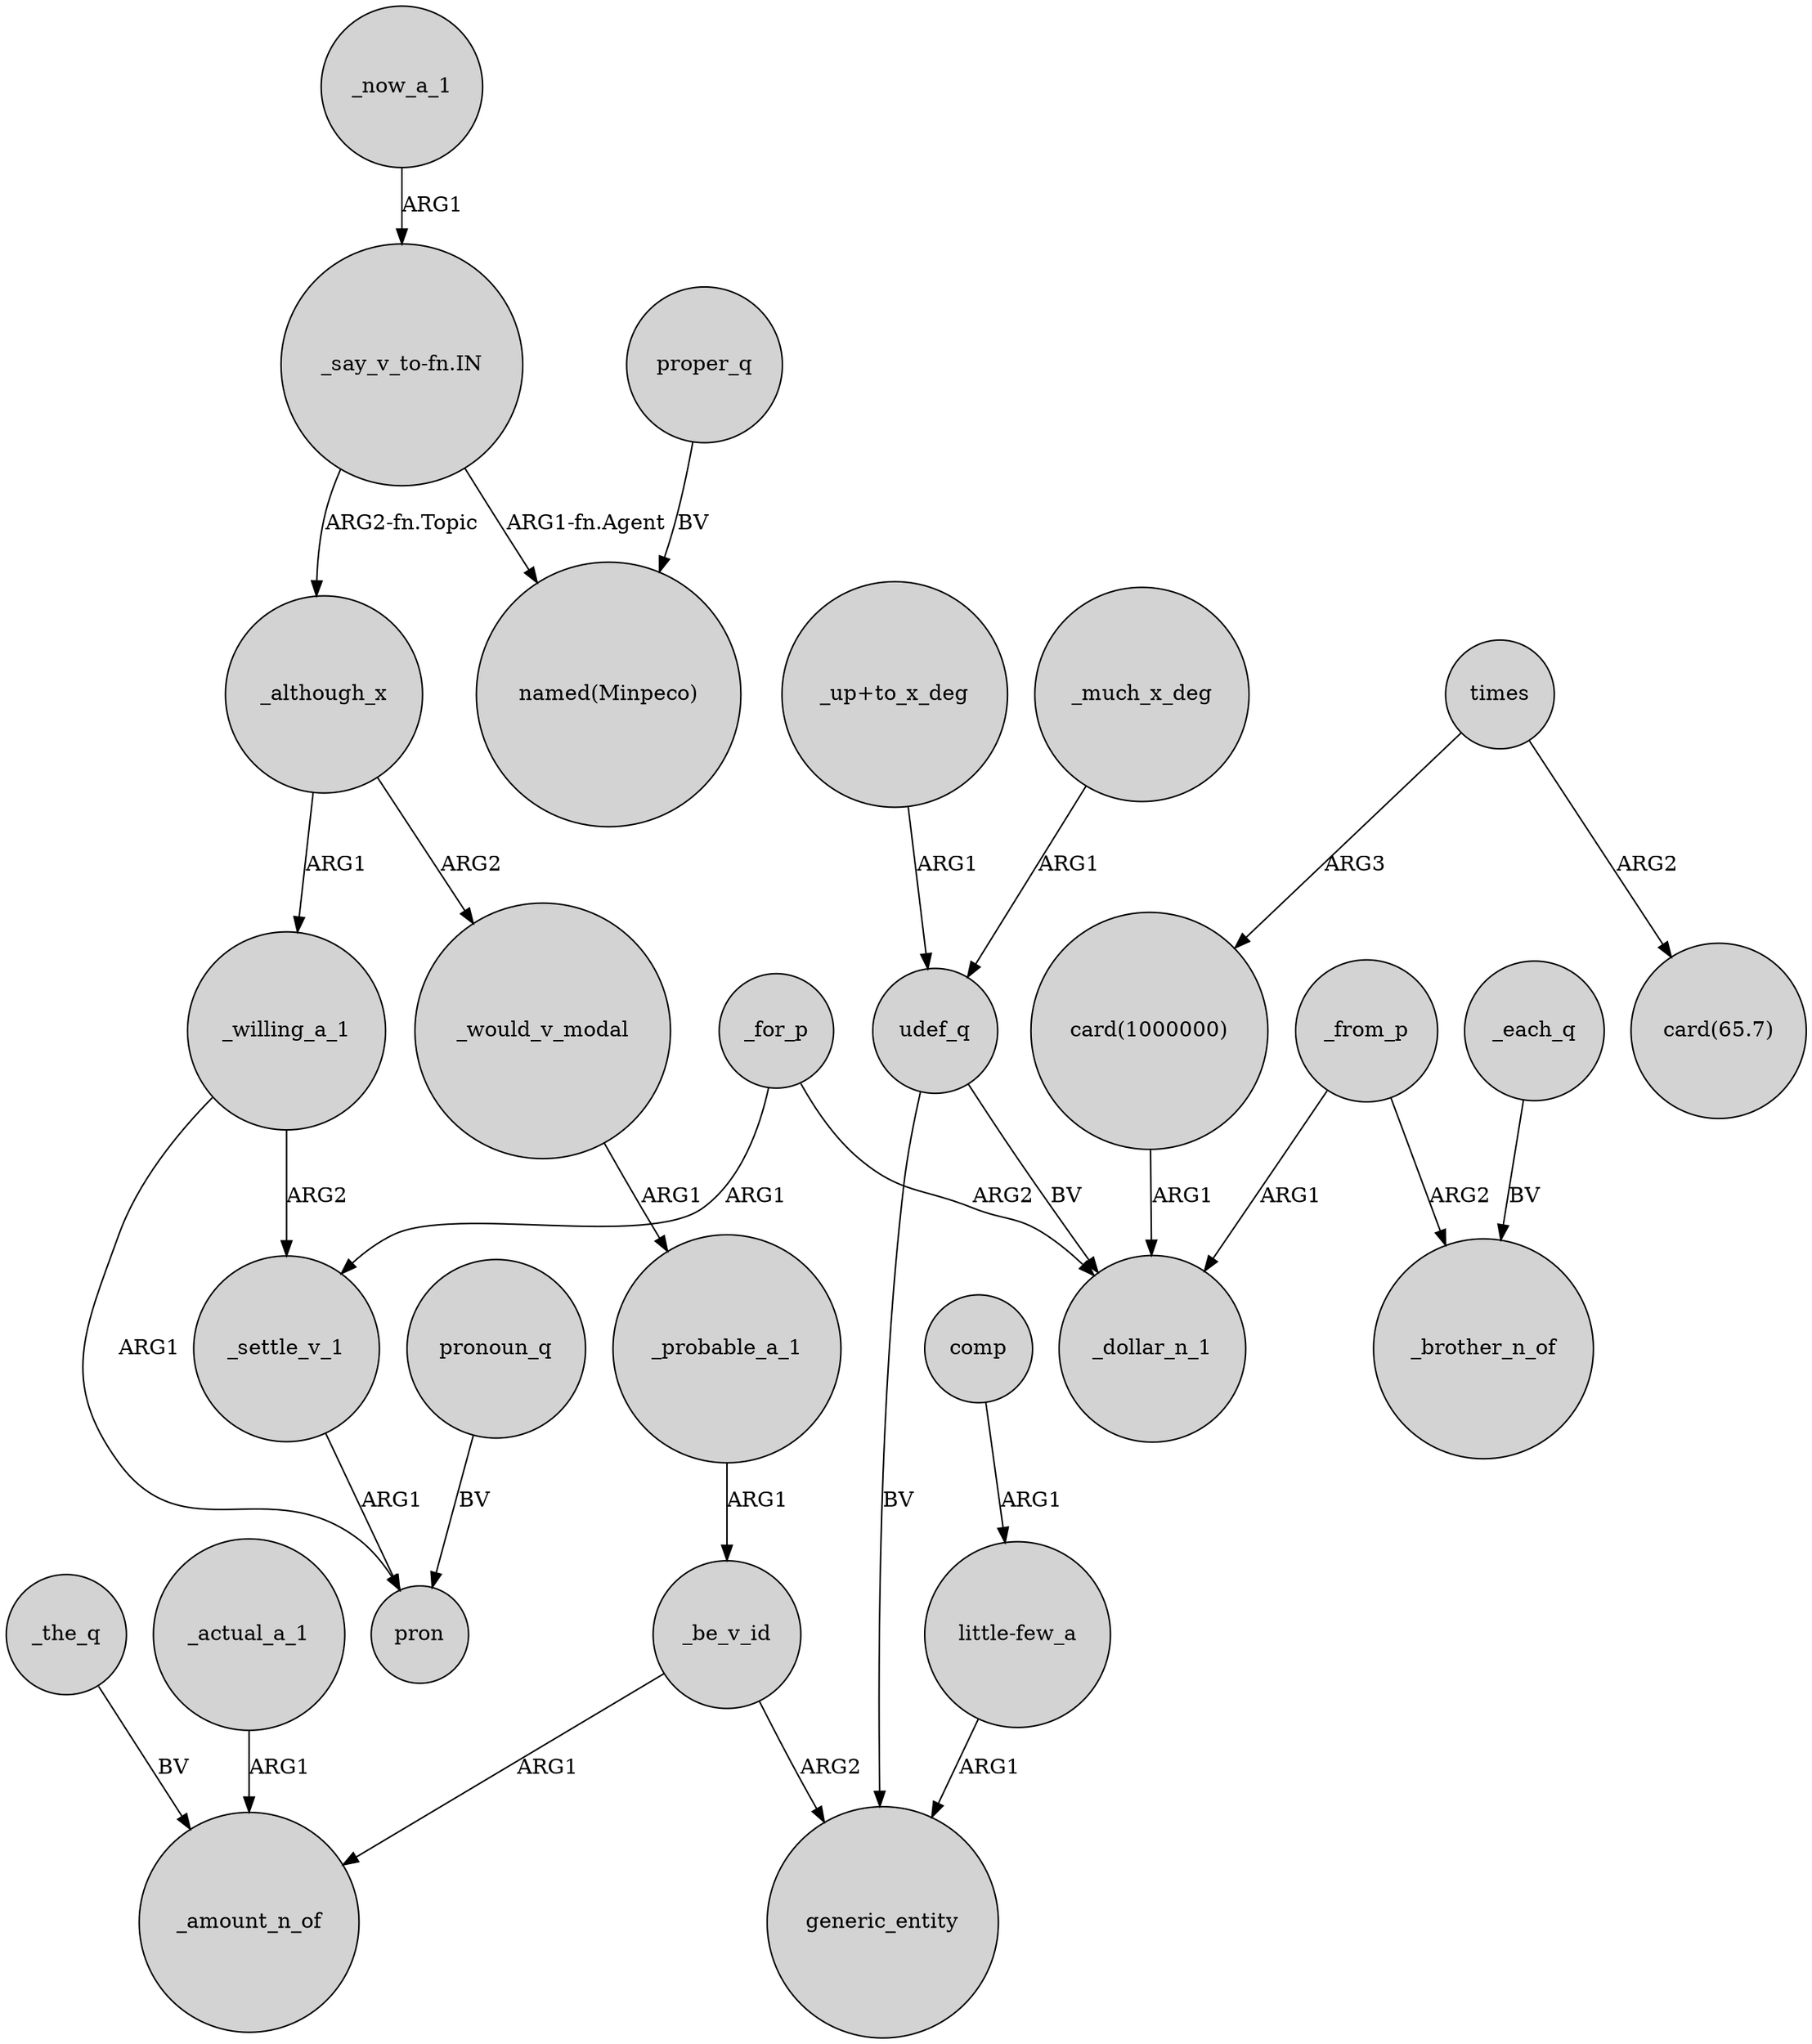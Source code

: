 digraph {
	node [shape=circle style=filled]
	"card(1000000)" -> _dollar_n_1 [label=ARG1]
	_each_q -> _brother_n_of [label=BV]
	udef_q -> generic_entity [label=BV]
	"_up+to_x_deg" -> udef_q [label=ARG1]
	_the_q -> _amount_n_of [label=BV]
	_from_p -> _dollar_n_1 [label=ARG1]
	_for_p -> _dollar_n_1 [label=ARG2]
	times -> "card(65.7)" [label=ARG2]
	_probable_a_1 -> _be_v_id [label=ARG1]
	_willing_a_1 -> _settle_v_1 [label=ARG2]
	proper_q -> "named(Minpeco)" [label=BV]
	_now_a_1 -> "_say_v_to-fn.IN" [label=ARG1]
	_would_v_modal -> _probable_a_1 [label=ARG1]
	"_say_v_to-fn.IN" -> _although_x [label="ARG2-fn.Topic"]
	_from_p -> _brother_n_of [label=ARG2]
	"_say_v_to-fn.IN" -> "named(Minpeco)" [label="ARG1-fn.Agent"]
	_be_v_id -> generic_entity [label=ARG2]
	_although_x -> _willing_a_1 [label=ARG1]
	pronoun_q -> pron [label=BV]
	_although_x -> _would_v_modal [label=ARG2]
	_willing_a_1 -> pron [label=ARG1]
	times -> "card(1000000)" [label=ARG3]
	_be_v_id -> _amount_n_of [label=ARG1]
	_for_p -> _settle_v_1 [label=ARG1]
	comp -> "little-few_a" [label=ARG1]
	"little-few_a" -> generic_entity [label=ARG1]
	_settle_v_1 -> pron [label=ARG1]
	_actual_a_1 -> _amount_n_of [label=ARG1]
	udef_q -> _dollar_n_1 [label=BV]
	_much_x_deg -> udef_q [label=ARG1]
}
